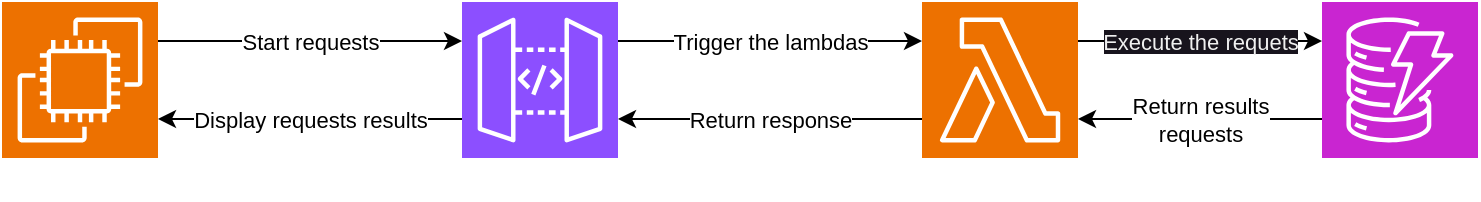 <mxfile version="22.1.15" type="device">
  <diagram name="Page-1" id="VKIwjesHAZKgEh87tHBl">
    <mxGraphModel dx="1434" dy="854" grid="1" gridSize="10" guides="1" tooltips="1" connect="1" arrows="1" fold="1" page="1" pageScale="1" pageWidth="827" pageHeight="1169" math="0" shadow="0">
      <root>
        <mxCell id="0" />
        <mxCell id="1" parent="0" />
        <mxCell id="dgvZjDnkLADhASW3iiRm-1" value="DynamoDB&lt;br&gt;" style="sketch=0;points=[[0,0,0],[0.25,0,0],[0.5,0,0],[0.75,0,0],[1,0,0],[0,1,0],[0.25,1,0],[0.5,1,0],[0.75,1,0],[1,1,0],[0,0.25,0],[0,0.5,0],[0,0.75,0],[1,0.25,0],[1,0.5,0],[1,0.75,0]];outlineConnect=0;fontColor=#FFFFFF;fillColor=#C925D1;strokeColor=#ffffff;dashed=0;verticalLabelPosition=bottom;verticalAlign=top;align=center;html=1;fontSize=12;fontStyle=0;aspect=fixed;shape=mxgraph.aws4.resourceIcon;resIcon=mxgraph.aws4.dynamodb;" vertex="1" parent="1">
          <mxGeometry x="700" y="730" width="78" height="78" as="geometry" />
        </mxCell>
        <mxCell id="dgvZjDnkLADhASW3iiRm-2" value="API Gateway (REST)&lt;br&gt;" style="sketch=0;points=[[0,0,0],[0.25,0,0],[0.5,0,0],[0.75,0,0],[1,0,0],[0,1,0],[0.25,1,0],[0.5,1,0],[0.75,1,0],[1,1,0],[0,0.25,0],[0,0.5,0],[0,0.75,0],[1,0.25,0],[1,0.5,0],[1,0.75,0]];outlineConnect=0;fontColor=#FFFFFF;fillColor=#8C4FFF;strokeColor=#ffffff;dashed=0;verticalLabelPosition=bottom;verticalAlign=top;align=center;html=1;fontSize=12;fontStyle=0;aspect=fixed;shape=mxgraph.aws4.resourceIcon;resIcon=mxgraph.aws4.api_gateway;" vertex="1" parent="1">
          <mxGeometry x="270" y="730" width="78" height="78" as="geometry" />
        </mxCell>
        <mxCell id="dgvZjDnkLADhASW3iiRm-3" value="EC2 Front" style="sketch=0;points=[[0,0,0],[0.25,0,0],[0.5,0,0],[0.75,0,0],[1,0,0],[0,1,0],[0.25,1,0],[0.5,1,0],[0.75,1,0],[1,1,0],[0,0.25,0],[0,0.5,0],[0,0.75,0],[1,0.25,0],[1,0.5,0],[1,0.75,0]];outlineConnect=0;fontColor=#ffffff;fillColor=#ED7100;strokeColor=#ffffff;dashed=0;verticalLabelPosition=bottom;verticalAlign=top;align=center;html=1;fontSize=12;fontStyle=0;aspect=fixed;shape=mxgraph.aws4.resourceIcon;resIcon=mxgraph.aws4.ec2;" vertex="1" parent="1">
          <mxGeometry x="40" y="730" width="78" height="78" as="geometry" />
        </mxCell>
        <mxCell id="dgvZjDnkLADhASW3iiRm-4" value="&lt;font color=&quot;#ffffff&quot;&gt;Lambda&lt;/font&gt;" style="sketch=0;points=[[0,0,0],[0.25,0,0],[0.5,0,0],[0.75,0,0],[1,0,0],[0,1,0],[0.25,1,0],[0.5,1,0],[0.75,1,0],[1,1,0],[0,0.25,0],[0,0.5,0],[0,0.75,0],[1,0.25,0],[1,0.5,0],[1,0.75,0]];outlineConnect=0;fontColor=#232F3E;fillColor=#ED7100;strokeColor=#ffffff;dashed=0;verticalLabelPosition=bottom;verticalAlign=top;align=center;html=1;fontSize=12;fontStyle=0;aspect=fixed;shape=mxgraph.aws4.resourceIcon;resIcon=mxgraph.aws4.lambda;" vertex="1" parent="1">
          <mxGeometry x="500" y="730" width="78" height="78" as="geometry" />
        </mxCell>
        <mxCell id="dgvZjDnkLADhASW3iiRm-5" value="Start requests" style="endArrow=classic;html=1;rounded=0;entryX=0;entryY=0.25;entryDx=0;entryDy=0;entryPerimeter=0;exitX=1;exitY=0.25;exitDx=0;exitDy=0;exitPerimeter=0;" edge="1" parent="1" source="dgvZjDnkLADhASW3iiRm-3" target="dgvZjDnkLADhASW3iiRm-2">
          <mxGeometry width="50" height="50" relative="1" as="geometry">
            <mxPoint x="208" y="740" as="sourcePoint" />
            <mxPoint x="258" y="690" as="targetPoint" />
          </mxGeometry>
        </mxCell>
        <mxCell id="dgvZjDnkLADhASW3iiRm-7" value="&lt;meta charset=&quot;utf-8&quot;&gt;&lt;span style=&quot;color: rgb(240, 240, 240); font-family: Helvetica; font-size: 11px; font-style: normal; font-variant-ligatures: normal; font-variant-caps: normal; font-weight: 400; letter-spacing: normal; orphans: 2; text-align: center; text-indent: 0px; text-transform: none; widows: 2; word-spacing: 0px; -webkit-text-stroke-width: 0px; background-color: rgb(24, 20, 29); text-decoration-thickness: initial; text-decoration-style: initial; text-decoration-color: initial; float: none; display: inline !important;&quot;&gt;Execute the requets&lt;/span&gt;" style="endArrow=classic;html=1;rounded=0;entryX=0;entryY=0.25;entryDx=0;entryDy=0;entryPerimeter=0;exitX=1;exitY=0.25;exitDx=0;exitDy=0;exitPerimeter=0;" edge="1" parent="1" source="dgvZjDnkLADhASW3iiRm-4" target="dgvZjDnkLADhASW3iiRm-1">
          <mxGeometry width="50" height="50" relative="1" as="geometry">
            <mxPoint x="578" y="750" as="sourcePoint" />
            <mxPoint x="628" y="700" as="targetPoint" />
          </mxGeometry>
        </mxCell>
        <mxCell id="dgvZjDnkLADhASW3iiRm-8" value="Return results &lt;br&gt;requests" style="endArrow=classic;html=1;rounded=0;entryX=1;entryY=0.75;entryDx=0;entryDy=0;entryPerimeter=0;exitX=0;exitY=0.75;exitDx=0;exitDy=0;exitPerimeter=0;" edge="1" parent="1" source="dgvZjDnkLADhASW3iiRm-1" target="dgvZjDnkLADhASW3iiRm-4">
          <mxGeometry width="50" height="50" relative="1" as="geometry">
            <mxPoint x="700" y="794" as="sourcePoint" />
            <mxPoint x="750" y="744" as="targetPoint" />
          </mxGeometry>
        </mxCell>
        <mxCell id="dgvZjDnkLADhASW3iiRm-9" value="Return response" style="endArrow=classic;html=1;rounded=0;entryX=1;entryY=0.75;entryDx=0;entryDy=0;entryPerimeter=0;exitX=0;exitY=0.75;exitDx=0;exitDy=0;exitPerimeter=0;" edge="1" parent="1" source="dgvZjDnkLADhASW3iiRm-4" target="dgvZjDnkLADhASW3iiRm-2">
          <mxGeometry width="50" height="50" relative="1" as="geometry">
            <mxPoint x="450" y="910" as="sourcePoint" />
            <mxPoint x="500" y="860" as="targetPoint" />
          </mxGeometry>
        </mxCell>
        <mxCell id="dgvZjDnkLADhASW3iiRm-10" value="Display requests results" style="endArrow=classic;html=1;rounded=0;entryX=1;entryY=0.75;entryDx=0;entryDy=0;entryPerimeter=0;exitX=0;exitY=0.75;exitDx=0;exitDy=0;exitPerimeter=0;" edge="1" parent="1" source="dgvZjDnkLADhASW3iiRm-2" target="dgvZjDnkLADhASW3iiRm-3">
          <mxGeometry width="50" height="50" relative="1" as="geometry">
            <mxPoint x="270" y="920" as="sourcePoint" />
            <mxPoint x="320" y="870" as="targetPoint" />
          </mxGeometry>
        </mxCell>
        <mxCell id="dgvZjDnkLADhASW3iiRm-13" value="Trigger the lambdas" style="endArrow=classic;html=1;rounded=0;exitX=1;exitY=0.25;exitDx=0;exitDy=0;exitPerimeter=0;entryX=0;entryY=0.25;entryDx=0;entryDy=0;entryPerimeter=0;" edge="1" parent="1" source="dgvZjDnkLADhASW3iiRm-2" target="dgvZjDnkLADhASW3iiRm-4">
          <mxGeometry width="50" height="50" relative="1" as="geometry">
            <mxPoint x="390" y="710" as="sourcePoint" />
            <mxPoint x="440" y="660" as="targetPoint" />
          </mxGeometry>
        </mxCell>
      </root>
    </mxGraphModel>
  </diagram>
</mxfile>
